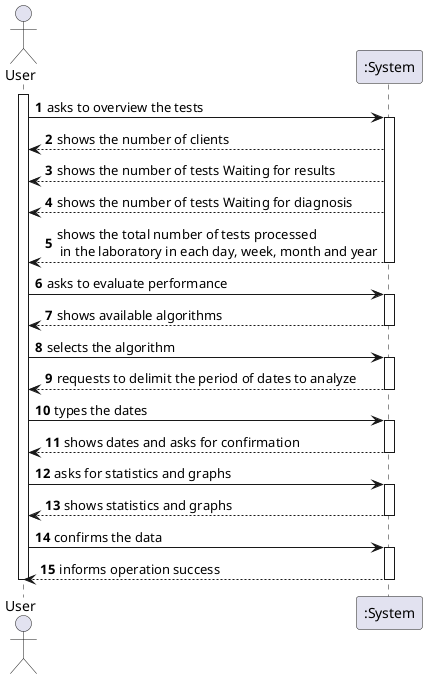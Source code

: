 @startuml
autonumber
actor "User" as User

activate User
User -> ":System" : asks to overview the tests
activate ":System"
":System" --> User : shows the number of clients
":System" --> User : shows the number of tests Waiting for results
":System" --> User : shows the number of tests Waiting for diagnosis
":System" --> User : shows the total number of tests processed \n in the laboratory in each day, week, month and year
deactivate ":System"

User -> ":System" : asks to evaluate performance
activate ":System"
":System" --> User : shows available algorithms
deactivate ":System"

User -> ":System" : selects the algorithm
activate ":System"
":System" --> User : requests to delimit the period of dates to analyze
deactivate ":System"

User -> ":System" : types the dates
activate ":System"
":System" --> User : shows dates and asks for confirmation
deactivate ":System"

User -> ":System" : asks for statistics and graphs
activate ":System"
":System" --> User : shows statistics and graphs
deactivate ":System"

User -> ":System" : confirms the data
activate ":System"
":System" --> User : informs operation success
deactivate ":System"

deactivate User

@enduml